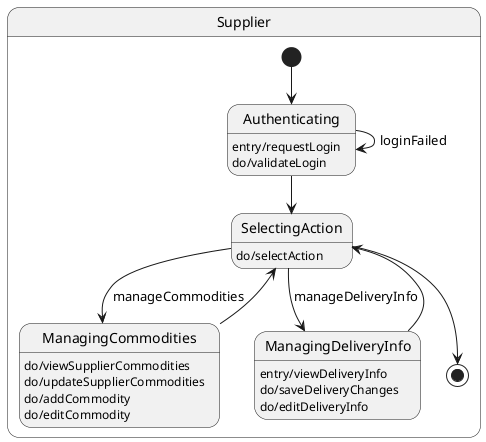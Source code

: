 @startuml
state “Supplier” as Supplier {
    [*] --> Authenticating
    Authenticating : entry/requestLogin
    Authenticating : do/validateLogin
    Authenticating --> SelectingAction
    Authenticating --> Authenticating : loginFailed
    ManagingCommodities : do/viewSupplierCommodities
    ManagingCommodities : do/updateSupplierCommodities
    ManagingCommodities : do/addCommodity
    ManagingCommodities : do/editCommodity
    SelectingAction : do/selectAction
    SelectingAction --> ManagingDeliveryInfo : manageDeliveryInfo
    ManagingDeliveryInfo : entry/viewDeliveryInfo
    ManagingDeliveryInfo : do/saveDeliveryChanges
    ManagingDeliveryInfo : do/editDeliveryInfo
    SelectingAction --> [*]
    SelectingAction --> ManagingCommodities : manageCommodities
    ManagingCommodities --> SelectingAction
    ManagingDeliveryInfo --> SelectingAction
}
@enduml